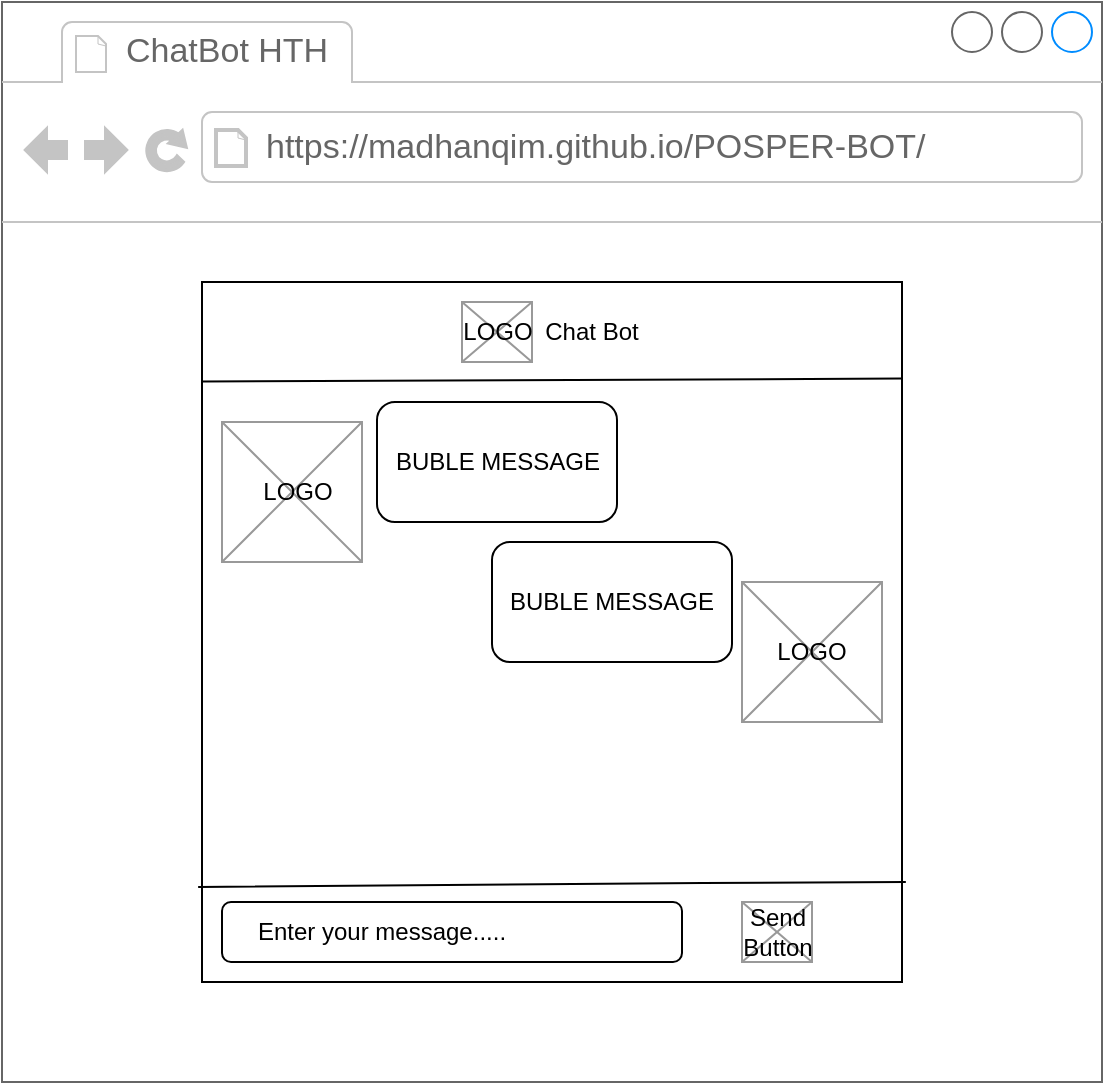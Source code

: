 <mxfile version="24.5.4" type="device">
  <diagram name="Page-1" id="kyfi-EZTu8HghcUlIK1G">
    <mxGraphModel dx="1050" dy="557" grid="1" gridSize="10" guides="1" tooltips="1" connect="1" arrows="1" fold="1" page="1" pageScale="1" pageWidth="850" pageHeight="1100" math="0" shadow="0">
      <root>
        <mxCell id="0" />
        <mxCell id="1" parent="0" />
        <mxCell id="lVjUpkjyuM7ssPIJtT68-1" value="" style="strokeWidth=1;shadow=0;dashed=0;align=center;html=1;shape=mxgraph.mockup.containers.browserWindow;rSize=0;strokeColor=#666666;strokeColor2=#008cff;strokeColor3=#c4c4c4;mainText=,;recursiveResize=0;" vertex="1" parent="1">
          <mxGeometry x="160" y="90" width="550" height="540" as="geometry" />
        </mxCell>
        <mxCell id="lVjUpkjyuM7ssPIJtT68-2" value="ChatBot HTH" style="strokeWidth=1;shadow=0;dashed=0;align=center;html=1;shape=mxgraph.mockup.containers.anchor;fontSize=17;fontColor=#666666;align=left;whiteSpace=wrap;" vertex="1" parent="lVjUpkjyuM7ssPIJtT68-1">
          <mxGeometry x="60" y="12" width="110" height="26" as="geometry" />
        </mxCell>
        <mxCell id="lVjUpkjyuM7ssPIJtT68-3" value="https://madhanqim.github.io/POSPER-BOT/" style="strokeWidth=1;shadow=0;dashed=0;align=center;html=1;shape=mxgraph.mockup.containers.anchor;rSize=0;fontSize=17;fontColor=#666666;align=left;" vertex="1" parent="lVjUpkjyuM7ssPIJtT68-1">
          <mxGeometry x="130" y="60" width="250" height="26" as="geometry" />
        </mxCell>
        <mxCell id="lVjUpkjyuM7ssPIJtT68-4" value="" style="whiteSpace=wrap;html=1;aspect=fixed;" vertex="1" parent="lVjUpkjyuM7ssPIJtT68-1">
          <mxGeometry x="100" y="140" width="350" height="350" as="geometry" />
        </mxCell>
        <mxCell id="lVjUpkjyuM7ssPIJtT68-5" value="" style="endArrow=none;html=1;rounded=0;entryX=0.001;entryY=0.142;entryDx=0;entryDy=0;entryPerimeter=0;exitX=1;exitY=0.138;exitDx=0;exitDy=0;exitPerimeter=0;" edge="1" parent="lVjUpkjyuM7ssPIJtT68-1" source="lVjUpkjyuM7ssPIJtT68-4" target="lVjUpkjyuM7ssPIJtT68-4">
          <mxGeometry width="50" height="50" relative="1" as="geometry">
            <mxPoint x="240" y="310" as="sourcePoint" />
            <mxPoint x="290" y="260" as="targetPoint" />
          </mxGeometry>
        </mxCell>
        <mxCell id="lVjUpkjyuM7ssPIJtT68-6" value="" style="verticalLabelPosition=bottom;shadow=0;dashed=0;align=center;html=1;verticalAlign=top;strokeWidth=1;shape=mxgraph.mockup.graphics.simpleIcon;strokeColor=#999999;" vertex="1" parent="lVjUpkjyuM7ssPIJtT68-1">
          <mxGeometry x="230" y="150" width="35" height="30" as="geometry" />
        </mxCell>
        <mxCell id="lVjUpkjyuM7ssPIJtT68-7" value="Chat Bot" style="text;html=1;align=center;verticalAlign=middle;whiteSpace=wrap;rounded=0;" vertex="1" parent="lVjUpkjyuM7ssPIJtT68-1">
          <mxGeometry x="265" y="150" width="60" height="30" as="geometry" />
        </mxCell>
        <mxCell id="lVjUpkjyuM7ssPIJtT68-8" value="LOGO" style="text;html=1;align=center;verticalAlign=middle;whiteSpace=wrap;rounded=0;" vertex="1" parent="lVjUpkjyuM7ssPIJtT68-1">
          <mxGeometry x="207.5" y="160" width="80" height="10" as="geometry" />
        </mxCell>
        <mxCell id="lVjUpkjyuM7ssPIJtT68-16" value="" style="verticalLabelPosition=bottom;shadow=0;dashed=0;align=center;html=1;verticalAlign=top;strokeWidth=1;shape=mxgraph.mockup.graphics.simpleIcon;strokeColor=#999999;" vertex="1" parent="lVjUpkjyuM7ssPIJtT68-1">
          <mxGeometry x="110" y="210" width="70" height="70" as="geometry" />
        </mxCell>
        <mxCell id="lVjUpkjyuM7ssPIJtT68-17" value="BUBLE MESSAGE" style="rounded=1;whiteSpace=wrap;html=1;" vertex="1" parent="lVjUpkjyuM7ssPIJtT68-1">
          <mxGeometry x="187.5" y="200" width="120" height="60" as="geometry" />
        </mxCell>
        <mxCell id="lVjUpkjyuM7ssPIJtT68-18" value="LOGO" style="text;html=1;align=center;verticalAlign=middle;whiteSpace=wrap;rounded=0;" vertex="1" parent="lVjUpkjyuM7ssPIJtT68-1">
          <mxGeometry x="107.5" y="240" width="80" height="10" as="geometry" />
        </mxCell>
        <mxCell id="lVjUpkjyuM7ssPIJtT68-20" value="" style="verticalLabelPosition=bottom;shadow=0;dashed=0;align=center;html=1;verticalAlign=top;strokeWidth=1;shape=mxgraph.mockup.graphics.simpleIcon;strokeColor=#999999;" vertex="1" parent="lVjUpkjyuM7ssPIJtT68-1">
          <mxGeometry x="370" y="290" width="70" height="70" as="geometry" />
        </mxCell>
        <mxCell id="lVjUpkjyuM7ssPIJtT68-36" value="LOGO" style="text;html=1;align=center;verticalAlign=middle;whiteSpace=wrap;rounded=0;" vertex="1" parent="lVjUpkjyuM7ssPIJtT68-1">
          <mxGeometry x="375" y="310" width="60" height="30" as="geometry" />
        </mxCell>
        <mxCell id="lVjUpkjyuM7ssPIJtT68-37" value="BUBLE MESSAGE" style="rounded=1;whiteSpace=wrap;html=1;" vertex="1" parent="lVjUpkjyuM7ssPIJtT68-1">
          <mxGeometry x="245" y="270" width="120" height="60" as="geometry" />
        </mxCell>
        <mxCell id="lVjUpkjyuM7ssPIJtT68-39" value="" style="endArrow=none;html=1;rounded=0;exitX=-0.006;exitY=0.834;exitDx=0;exitDy=0;exitPerimeter=0;entryX=1.005;entryY=0.827;entryDx=0;entryDy=0;entryPerimeter=0;" edge="1" parent="lVjUpkjyuM7ssPIJtT68-1">
          <mxGeometry width="50" height="50" relative="1" as="geometry">
            <mxPoint x="98.07" y="442.45" as="sourcePoint" />
            <mxPoint x="451.92" y="440.0" as="targetPoint" />
            <Array as="points">
              <mxPoint x="350.17" y="440.55" />
            </Array>
          </mxGeometry>
        </mxCell>
        <mxCell id="lVjUpkjyuM7ssPIJtT68-42" value="" style="rounded=1;whiteSpace=wrap;html=1;" vertex="1" parent="lVjUpkjyuM7ssPIJtT68-1">
          <mxGeometry x="110" y="450" width="230" height="30" as="geometry" />
        </mxCell>
        <mxCell id="lVjUpkjyuM7ssPIJtT68-43" value="Enter your message....." style="text;html=1;align=center;verticalAlign=middle;whiteSpace=wrap;rounded=0;" vertex="1" parent="lVjUpkjyuM7ssPIJtT68-1">
          <mxGeometry x="90" y="450" width="200" height="30" as="geometry" />
        </mxCell>
        <mxCell id="lVjUpkjyuM7ssPIJtT68-46" value="" style="verticalLabelPosition=bottom;shadow=0;dashed=0;align=center;html=1;verticalAlign=top;strokeWidth=1;shape=mxgraph.mockup.graphics.simpleIcon;strokeColor=#999999;" vertex="1" parent="lVjUpkjyuM7ssPIJtT68-1">
          <mxGeometry x="370" y="450" width="35" height="30" as="geometry" />
        </mxCell>
        <mxCell id="lVjUpkjyuM7ssPIJtT68-49" value="Send Button" style="text;html=1;align=center;verticalAlign=middle;whiteSpace=wrap;rounded=0;" vertex="1" parent="lVjUpkjyuM7ssPIJtT68-1">
          <mxGeometry x="357.5" y="450" width="60" height="30" as="geometry" />
        </mxCell>
      </root>
    </mxGraphModel>
  </diagram>
</mxfile>
